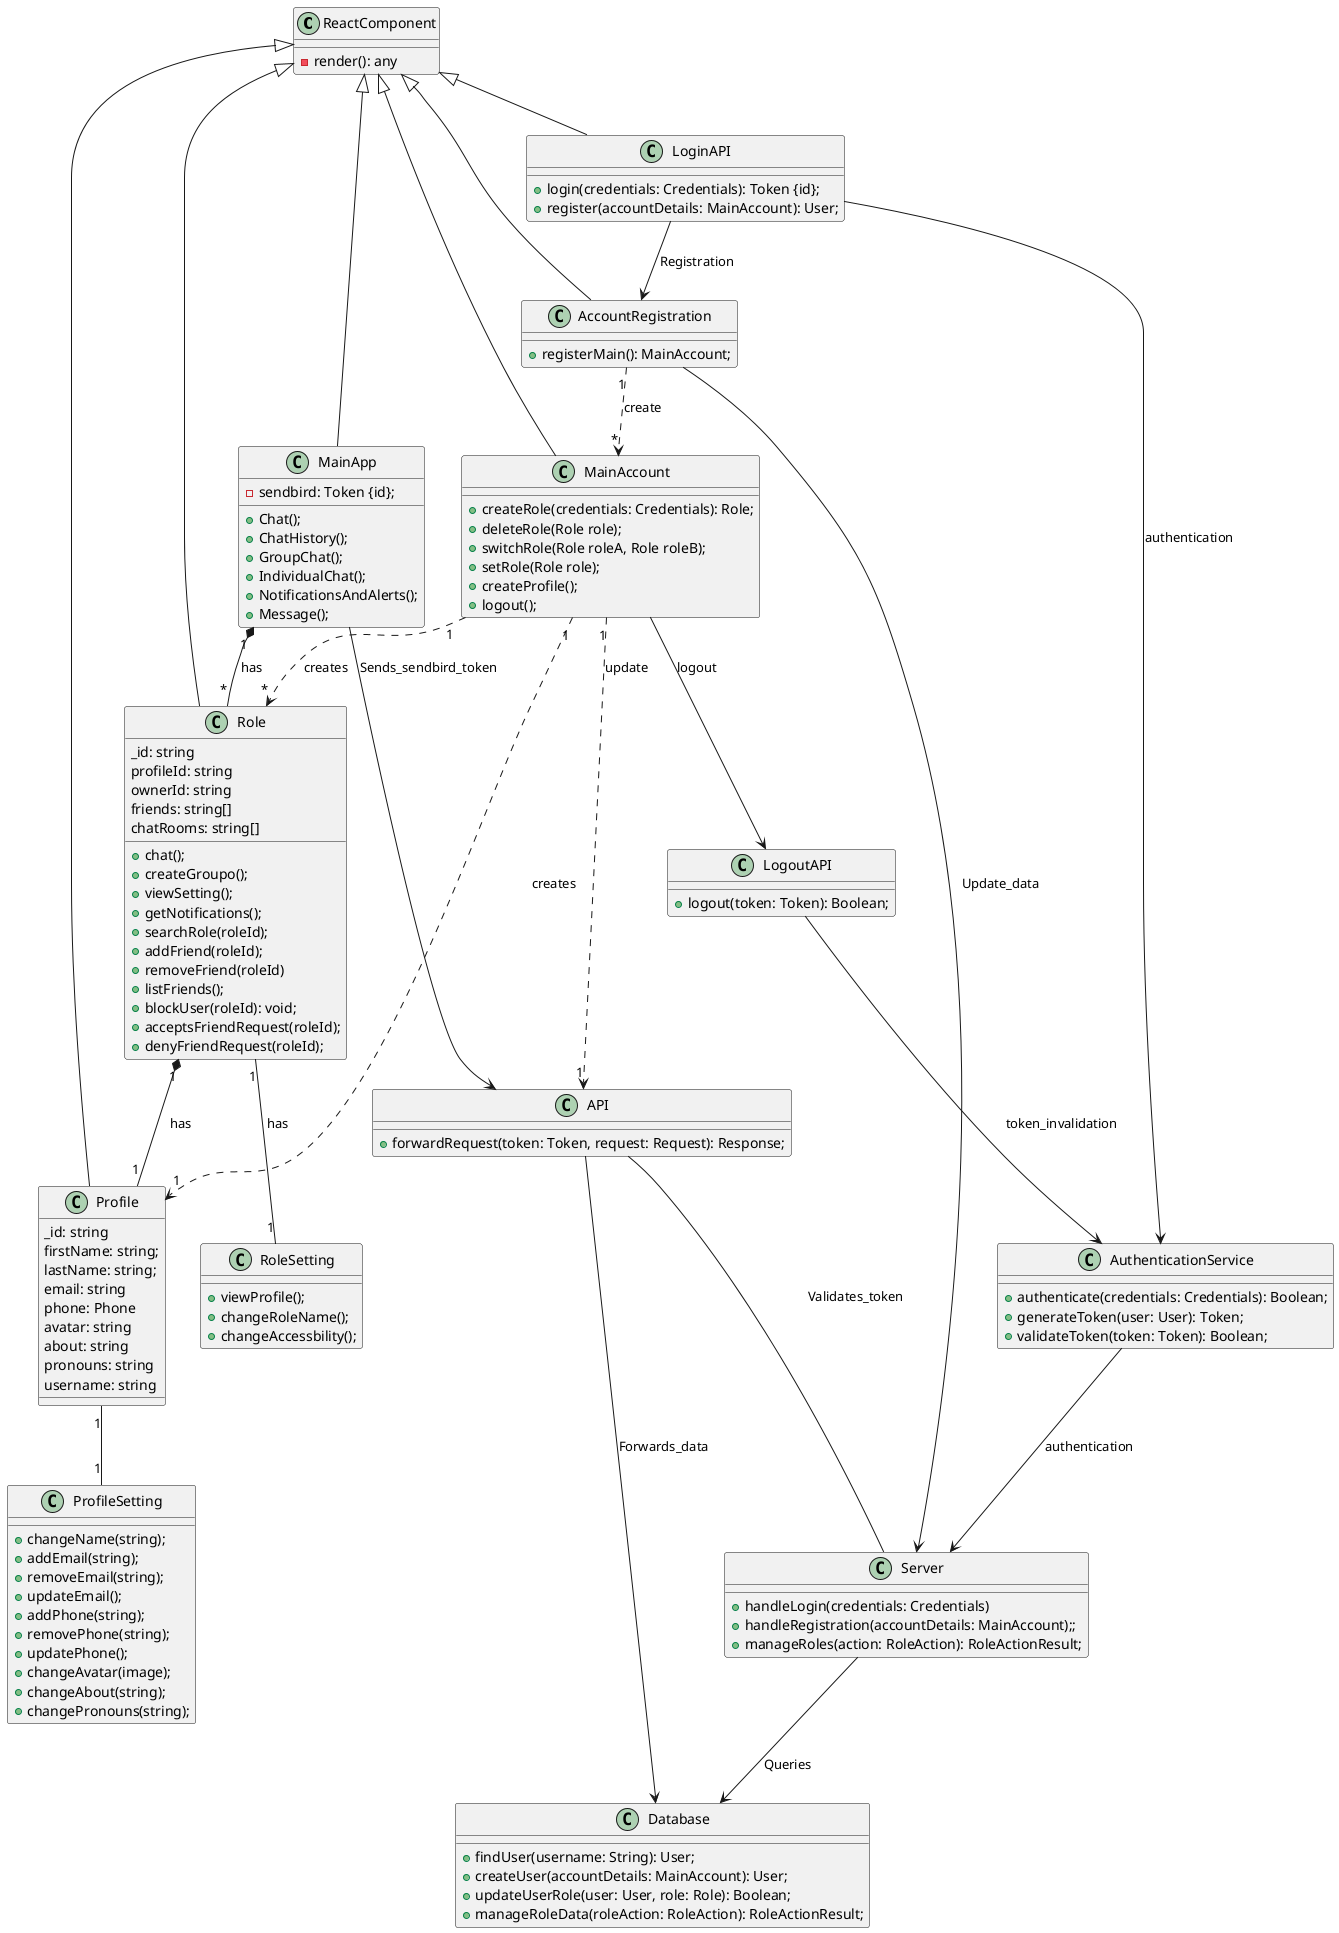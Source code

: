 @startuml
class ReactComponent {
    -render(): any
}

class MainApp {
    -sendbird: Token {id};
    +Chat();
    +ChatHistory();
    +GroupChat();
    +IndividualChat();
    +NotificationsAndAlerts();
    +Message();
}

class API {
    +forwardRequest(token: Token, request: Request): Response;
}

class Database {
    +findUser(username: String): User;
    +createUser(accountDetails: MainAccount): User;
    +updateUserRole(user: User, role: Role): Boolean;
    +manageRoleData(roleAction: RoleAction): RoleActionResult;
}

class AuthenticationService {
    +authenticate(credentials: Credentials): Boolean;
    +generateToken(user: User): Token;
    +validateToken(token: Token): Boolean;
}

class Server {
    +handleLogin(credentials: Credentials)
    +handleRegistration(accountDetails: MainAccount);;
    +manageRoles(action: RoleAction): RoleActionResult;
}

class LoginAPI {
    +login(credentials: Credentials): Token {id};
    +register(accountDetails: MainAccount): User;
}

class LogoutAPI {
    +logout(token: Token): Boolean;
}

class AccountRegistration {
    +registerMain(): MainAccount;
}


class MainAccount {
    +createRole(credentials: Credentials): Role;
    +deleteRole(Role role);
    +switchRole(Role roleA, Role roleB);
    +setRole(Role role);
    +createProfile();
    +logout();
}

class Role {
    _id: string
    profileId: string
    ownerId: string
    friends: string[]
    chatRooms: string[]

    +chat();
    +createGroupo();
    +viewSetting();
    +getNotifications();
    +searchRole(roleId);
    +addFriend(roleId);
    +removeFriend(roleId)
    +listFriends();
    +blockUser(roleId): void;
    +acceptsFriendRequest(roleId);
    +denyFriendRequest(roleId);
}

class RoleSetting{
  +viewProfile();
  +changeRoleName();
  +changeAccessbility();
}

class Profile {
    _id: string
    firstName: string;
    lastName: string;
    email: string
    phone: Phone
    avatar: string
    about: string
    pronouns: string
    username: string
}

class ProfileSetting{
  +changeName(string);
  +addEmail(string);
  +removeEmail(string);
  +updateEmail();
  +addPhone(string);
  +removePhone(string);
  +updatePhone();
  +changeAvatar(image);
  +changeAbout(string);
  +changePronouns(string);
}

ReactComponent <|-- MainApp
ReactComponent <|-- LoginAPI
ReactComponent <|-- AccountRegistration
ReactComponent <|-- MainAccount
ReactComponent <|-- Role
ReactComponent <|-- Profile

MainApp "1" *-- "*" Role : has
Role "1" *-- "1" Profile : has
Role "1" -- "1" RoleSetting : has
Profile "1" -- "1" ProfileSetting

LoginAPI --> AuthenticationService : "authentication"
LoginAPI --> AccountRegistration : "Registration"
AuthenticationService --> Server : "authentication"
Server --> Database : "Queries"
AccountRegistration --> Server : "Update_data"
AccountRegistration "1" ..> "*" MainAccount : "create"
MainApp --> API : "Sends_sendbird_token"
API -- Server : "Validates_token"
API --> Database : "Forwards_data"
MainAccount --> LogoutAPI : "logout"
LogoutAPI --> AuthenticationService : "token_invalidation"

MainAccount "1" ..> "*" Role : creates
MainAccount "1" ..> "1" Profile : creates
MainAccount "1" ..> "1" API : update
@enduml
